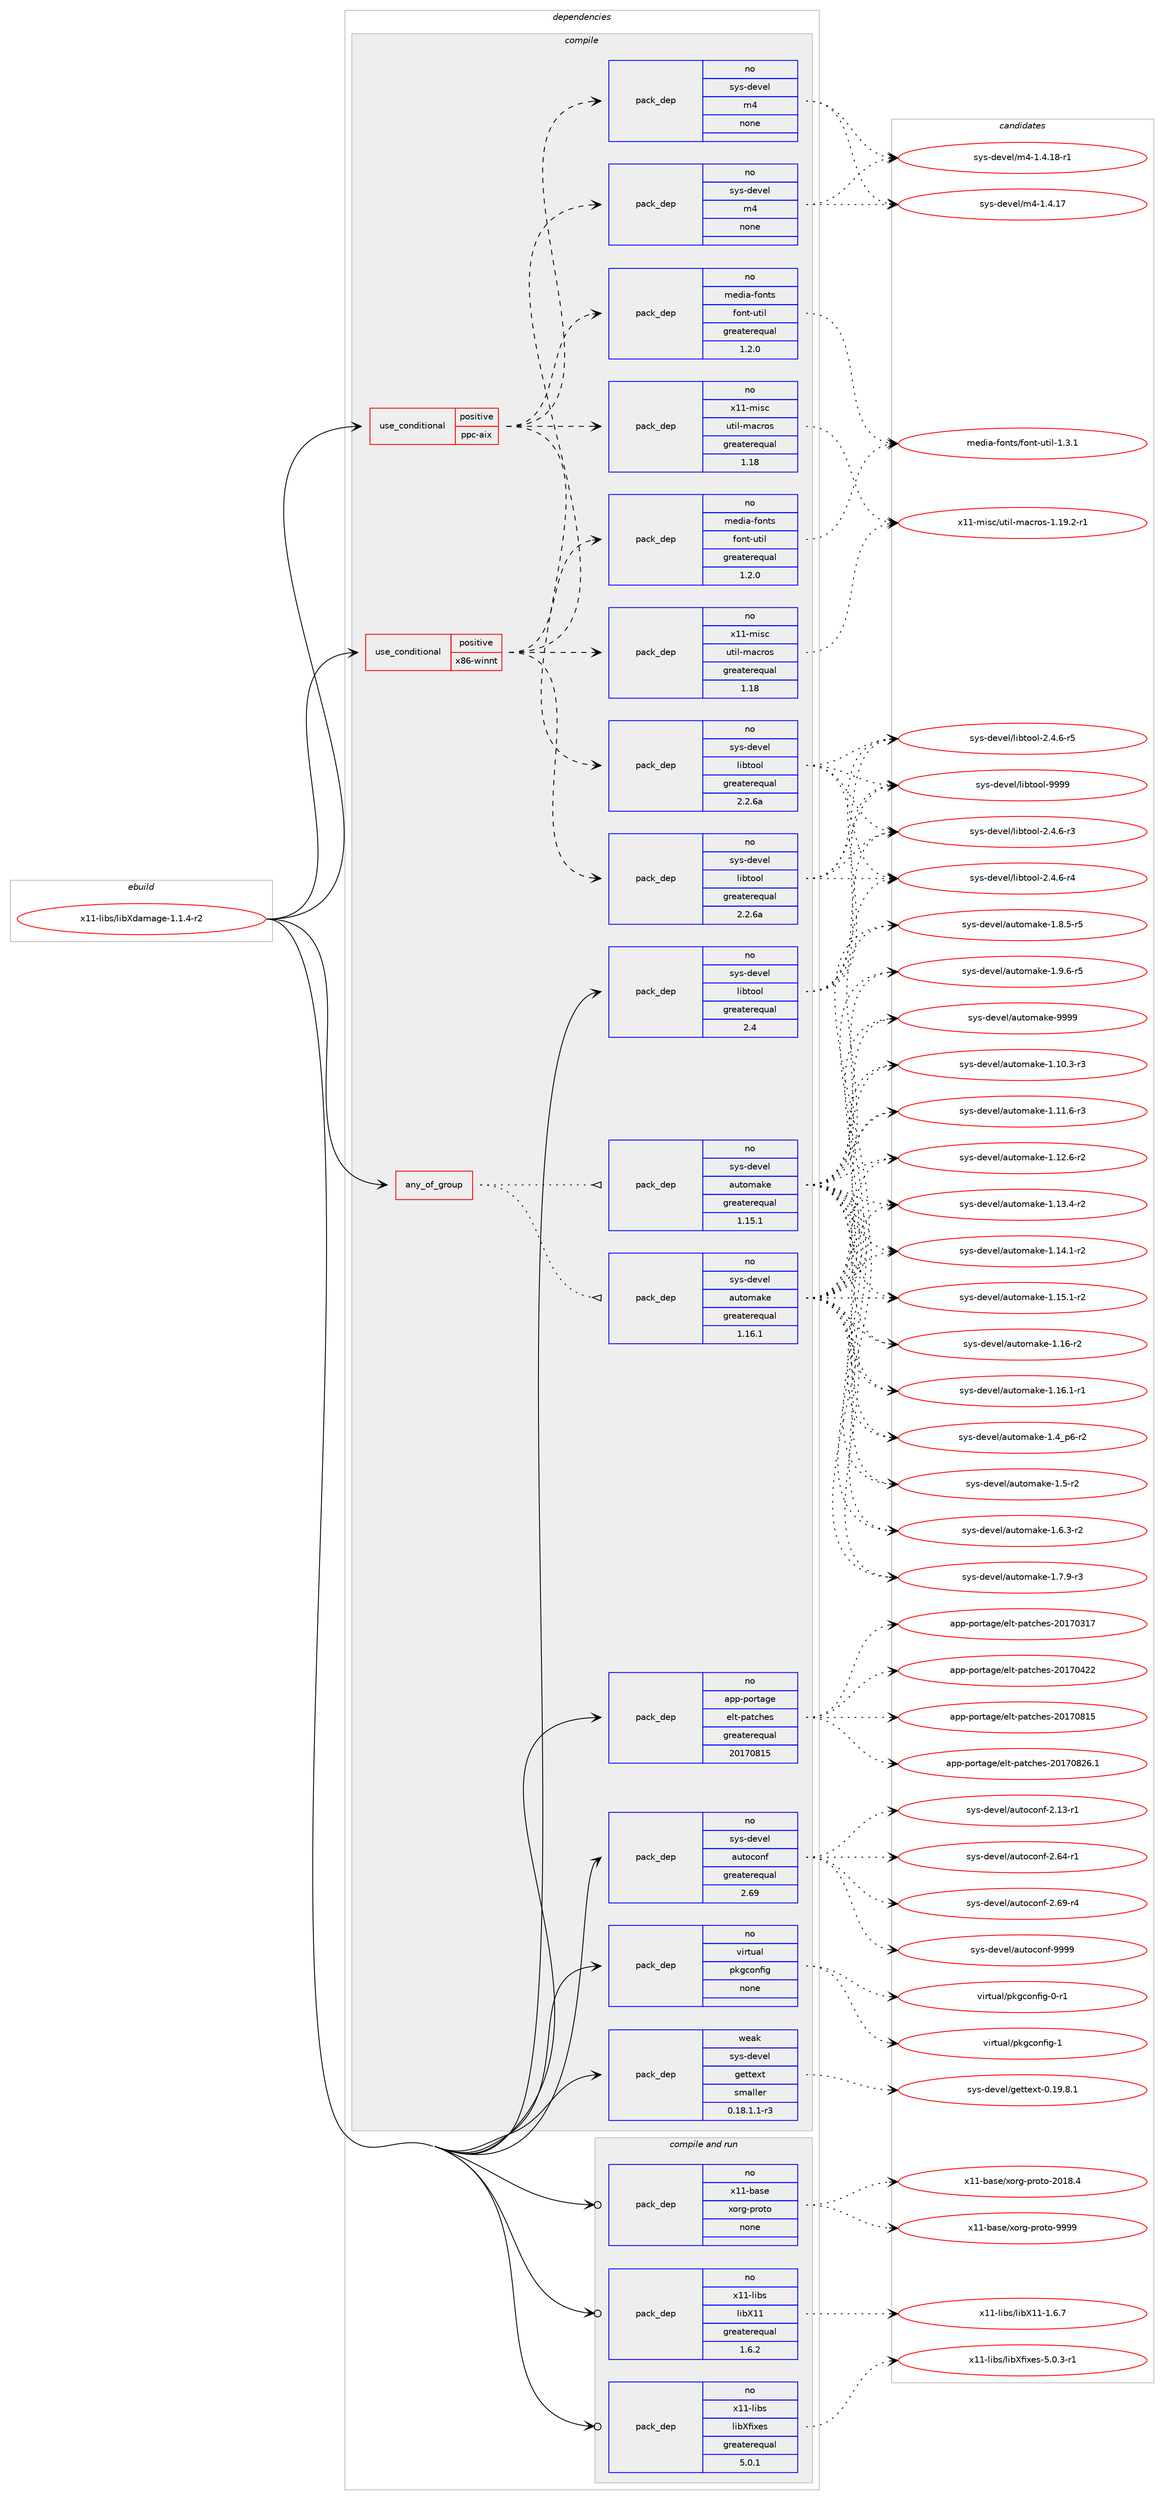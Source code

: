 digraph prolog {

# *************
# Graph options
# *************

newrank=true;
concentrate=true;
compound=true;
graph [rankdir=LR,fontname=Helvetica,fontsize=10,ranksep=1.5];#, ranksep=2.5, nodesep=0.2];
edge  [arrowhead=vee];
node  [fontname=Helvetica,fontsize=10];

# **********
# The ebuild
# **********

subgraph cluster_leftcol {
color=gray;
rank=same;
label=<<i>ebuild</i>>;
id [label="x11-libs/libXdamage-1.1.4-r2", color=red, width=4, href="../x11-libs/libXdamage-1.1.4-r2.svg"];
}

# ****************
# The dependencies
# ****************

subgraph cluster_midcol {
color=gray;
label=<<i>dependencies</i>>;
subgraph cluster_compile {
fillcolor="#eeeeee";
style=filled;
label=<<i>compile</i>>;
subgraph any28534 {
dependency1759451 [label=<<TABLE BORDER="0" CELLBORDER="1" CELLSPACING="0" CELLPADDING="4"><TR><TD CELLPADDING="10">any_of_group</TD></TR></TABLE>>, shape=none, color=red];subgraph pack1263884 {
dependency1759452 [label=<<TABLE BORDER="0" CELLBORDER="1" CELLSPACING="0" CELLPADDING="4" WIDTH="220"><TR><TD ROWSPAN="6" CELLPADDING="30">pack_dep</TD></TR><TR><TD WIDTH="110">no</TD></TR><TR><TD>sys-devel</TD></TR><TR><TD>automake</TD></TR><TR><TD>greaterequal</TD></TR><TR><TD>1.16.1</TD></TR></TABLE>>, shape=none, color=blue];
}
dependency1759451:e -> dependency1759452:w [weight=20,style="dotted",arrowhead="oinv"];
subgraph pack1263885 {
dependency1759453 [label=<<TABLE BORDER="0" CELLBORDER="1" CELLSPACING="0" CELLPADDING="4" WIDTH="220"><TR><TD ROWSPAN="6" CELLPADDING="30">pack_dep</TD></TR><TR><TD WIDTH="110">no</TD></TR><TR><TD>sys-devel</TD></TR><TR><TD>automake</TD></TR><TR><TD>greaterequal</TD></TR><TR><TD>1.15.1</TD></TR></TABLE>>, shape=none, color=blue];
}
dependency1759451:e -> dependency1759453:w [weight=20,style="dotted",arrowhead="oinv"];
}
id:e -> dependency1759451:w [weight=20,style="solid",arrowhead="vee"];
subgraph cond466030 {
dependency1759454 [label=<<TABLE BORDER="0" CELLBORDER="1" CELLSPACING="0" CELLPADDING="4"><TR><TD ROWSPAN="3" CELLPADDING="10">use_conditional</TD></TR><TR><TD>positive</TD></TR><TR><TD>ppc-aix</TD></TR></TABLE>>, shape=none, color=red];
subgraph pack1263886 {
dependency1759455 [label=<<TABLE BORDER="0" CELLBORDER="1" CELLSPACING="0" CELLPADDING="4" WIDTH="220"><TR><TD ROWSPAN="6" CELLPADDING="30">pack_dep</TD></TR><TR><TD WIDTH="110">no</TD></TR><TR><TD>sys-devel</TD></TR><TR><TD>libtool</TD></TR><TR><TD>greaterequal</TD></TR><TR><TD>2.2.6a</TD></TR></TABLE>>, shape=none, color=blue];
}
dependency1759454:e -> dependency1759455:w [weight=20,style="dashed",arrowhead="vee"];
subgraph pack1263887 {
dependency1759456 [label=<<TABLE BORDER="0" CELLBORDER="1" CELLSPACING="0" CELLPADDING="4" WIDTH="220"><TR><TD ROWSPAN="6" CELLPADDING="30">pack_dep</TD></TR><TR><TD WIDTH="110">no</TD></TR><TR><TD>sys-devel</TD></TR><TR><TD>m4</TD></TR><TR><TD>none</TD></TR><TR><TD></TD></TR></TABLE>>, shape=none, color=blue];
}
dependency1759454:e -> dependency1759456:w [weight=20,style="dashed",arrowhead="vee"];
subgraph pack1263888 {
dependency1759457 [label=<<TABLE BORDER="0" CELLBORDER="1" CELLSPACING="0" CELLPADDING="4" WIDTH="220"><TR><TD ROWSPAN="6" CELLPADDING="30">pack_dep</TD></TR><TR><TD WIDTH="110">no</TD></TR><TR><TD>x11-misc</TD></TR><TR><TD>util-macros</TD></TR><TR><TD>greaterequal</TD></TR><TR><TD>1.18</TD></TR></TABLE>>, shape=none, color=blue];
}
dependency1759454:e -> dependency1759457:w [weight=20,style="dashed",arrowhead="vee"];
subgraph pack1263889 {
dependency1759458 [label=<<TABLE BORDER="0" CELLBORDER="1" CELLSPACING="0" CELLPADDING="4" WIDTH="220"><TR><TD ROWSPAN="6" CELLPADDING="30">pack_dep</TD></TR><TR><TD WIDTH="110">no</TD></TR><TR><TD>media-fonts</TD></TR><TR><TD>font-util</TD></TR><TR><TD>greaterequal</TD></TR><TR><TD>1.2.0</TD></TR></TABLE>>, shape=none, color=blue];
}
dependency1759454:e -> dependency1759458:w [weight=20,style="dashed",arrowhead="vee"];
}
id:e -> dependency1759454:w [weight=20,style="solid",arrowhead="vee"];
subgraph cond466031 {
dependency1759459 [label=<<TABLE BORDER="0" CELLBORDER="1" CELLSPACING="0" CELLPADDING="4"><TR><TD ROWSPAN="3" CELLPADDING="10">use_conditional</TD></TR><TR><TD>positive</TD></TR><TR><TD>x86-winnt</TD></TR></TABLE>>, shape=none, color=red];
subgraph pack1263890 {
dependency1759460 [label=<<TABLE BORDER="0" CELLBORDER="1" CELLSPACING="0" CELLPADDING="4" WIDTH="220"><TR><TD ROWSPAN="6" CELLPADDING="30">pack_dep</TD></TR><TR><TD WIDTH="110">no</TD></TR><TR><TD>sys-devel</TD></TR><TR><TD>libtool</TD></TR><TR><TD>greaterequal</TD></TR><TR><TD>2.2.6a</TD></TR></TABLE>>, shape=none, color=blue];
}
dependency1759459:e -> dependency1759460:w [weight=20,style="dashed",arrowhead="vee"];
subgraph pack1263891 {
dependency1759461 [label=<<TABLE BORDER="0" CELLBORDER="1" CELLSPACING="0" CELLPADDING="4" WIDTH="220"><TR><TD ROWSPAN="6" CELLPADDING="30">pack_dep</TD></TR><TR><TD WIDTH="110">no</TD></TR><TR><TD>sys-devel</TD></TR><TR><TD>m4</TD></TR><TR><TD>none</TD></TR><TR><TD></TD></TR></TABLE>>, shape=none, color=blue];
}
dependency1759459:e -> dependency1759461:w [weight=20,style="dashed",arrowhead="vee"];
subgraph pack1263892 {
dependency1759462 [label=<<TABLE BORDER="0" CELLBORDER="1" CELLSPACING="0" CELLPADDING="4" WIDTH="220"><TR><TD ROWSPAN="6" CELLPADDING="30">pack_dep</TD></TR><TR><TD WIDTH="110">no</TD></TR><TR><TD>x11-misc</TD></TR><TR><TD>util-macros</TD></TR><TR><TD>greaterequal</TD></TR><TR><TD>1.18</TD></TR></TABLE>>, shape=none, color=blue];
}
dependency1759459:e -> dependency1759462:w [weight=20,style="dashed",arrowhead="vee"];
subgraph pack1263893 {
dependency1759463 [label=<<TABLE BORDER="0" CELLBORDER="1" CELLSPACING="0" CELLPADDING="4" WIDTH="220"><TR><TD ROWSPAN="6" CELLPADDING="30">pack_dep</TD></TR><TR><TD WIDTH="110">no</TD></TR><TR><TD>media-fonts</TD></TR><TR><TD>font-util</TD></TR><TR><TD>greaterequal</TD></TR><TR><TD>1.2.0</TD></TR></TABLE>>, shape=none, color=blue];
}
dependency1759459:e -> dependency1759463:w [weight=20,style="dashed",arrowhead="vee"];
}
id:e -> dependency1759459:w [weight=20,style="solid",arrowhead="vee"];
subgraph pack1263894 {
dependency1759464 [label=<<TABLE BORDER="0" CELLBORDER="1" CELLSPACING="0" CELLPADDING="4" WIDTH="220"><TR><TD ROWSPAN="6" CELLPADDING="30">pack_dep</TD></TR><TR><TD WIDTH="110">no</TD></TR><TR><TD>app-portage</TD></TR><TR><TD>elt-patches</TD></TR><TR><TD>greaterequal</TD></TR><TR><TD>20170815</TD></TR></TABLE>>, shape=none, color=blue];
}
id:e -> dependency1759464:w [weight=20,style="solid",arrowhead="vee"];
subgraph pack1263895 {
dependency1759465 [label=<<TABLE BORDER="0" CELLBORDER="1" CELLSPACING="0" CELLPADDING="4" WIDTH="220"><TR><TD ROWSPAN="6" CELLPADDING="30">pack_dep</TD></TR><TR><TD WIDTH="110">no</TD></TR><TR><TD>sys-devel</TD></TR><TR><TD>autoconf</TD></TR><TR><TD>greaterequal</TD></TR><TR><TD>2.69</TD></TR></TABLE>>, shape=none, color=blue];
}
id:e -> dependency1759465:w [weight=20,style="solid",arrowhead="vee"];
subgraph pack1263896 {
dependency1759466 [label=<<TABLE BORDER="0" CELLBORDER="1" CELLSPACING="0" CELLPADDING="4" WIDTH="220"><TR><TD ROWSPAN="6" CELLPADDING="30">pack_dep</TD></TR><TR><TD WIDTH="110">no</TD></TR><TR><TD>sys-devel</TD></TR><TR><TD>libtool</TD></TR><TR><TD>greaterequal</TD></TR><TR><TD>2.4</TD></TR></TABLE>>, shape=none, color=blue];
}
id:e -> dependency1759466:w [weight=20,style="solid",arrowhead="vee"];
subgraph pack1263897 {
dependency1759467 [label=<<TABLE BORDER="0" CELLBORDER="1" CELLSPACING="0" CELLPADDING="4" WIDTH="220"><TR><TD ROWSPAN="6" CELLPADDING="30">pack_dep</TD></TR><TR><TD WIDTH="110">no</TD></TR><TR><TD>virtual</TD></TR><TR><TD>pkgconfig</TD></TR><TR><TD>none</TD></TR><TR><TD></TD></TR></TABLE>>, shape=none, color=blue];
}
id:e -> dependency1759467:w [weight=20,style="solid",arrowhead="vee"];
subgraph pack1263898 {
dependency1759468 [label=<<TABLE BORDER="0" CELLBORDER="1" CELLSPACING="0" CELLPADDING="4" WIDTH="220"><TR><TD ROWSPAN="6" CELLPADDING="30">pack_dep</TD></TR><TR><TD WIDTH="110">weak</TD></TR><TR><TD>sys-devel</TD></TR><TR><TD>gettext</TD></TR><TR><TD>smaller</TD></TR><TR><TD>0.18.1.1-r3</TD></TR></TABLE>>, shape=none, color=blue];
}
id:e -> dependency1759468:w [weight=20,style="solid",arrowhead="vee"];
}
subgraph cluster_compileandrun {
fillcolor="#eeeeee";
style=filled;
label=<<i>compile and run</i>>;
subgraph pack1263899 {
dependency1759469 [label=<<TABLE BORDER="0" CELLBORDER="1" CELLSPACING="0" CELLPADDING="4" WIDTH="220"><TR><TD ROWSPAN="6" CELLPADDING="30">pack_dep</TD></TR><TR><TD WIDTH="110">no</TD></TR><TR><TD>x11-base</TD></TR><TR><TD>xorg-proto</TD></TR><TR><TD>none</TD></TR><TR><TD></TD></TR></TABLE>>, shape=none, color=blue];
}
id:e -> dependency1759469:w [weight=20,style="solid",arrowhead="odotvee"];
subgraph pack1263900 {
dependency1759470 [label=<<TABLE BORDER="0" CELLBORDER="1" CELLSPACING="0" CELLPADDING="4" WIDTH="220"><TR><TD ROWSPAN="6" CELLPADDING="30">pack_dep</TD></TR><TR><TD WIDTH="110">no</TD></TR><TR><TD>x11-libs</TD></TR><TR><TD>libX11</TD></TR><TR><TD>greaterequal</TD></TR><TR><TD>1.6.2</TD></TR></TABLE>>, shape=none, color=blue];
}
id:e -> dependency1759470:w [weight=20,style="solid",arrowhead="odotvee"];
subgraph pack1263901 {
dependency1759471 [label=<<TABLE BORDER="0" CELLBORDER="1" CELLSPACING="0" CELLPADDING="4" WIDTH="220"><TR><TD ROWSPAN="6" CELLPADDING="30">pack_dep</TD></TR><TR><TD WIDTH="110">no</TD></TR><TR><TD>x11-libs</TD></TR><TR><TD>libXfixes</TD></TR><TR><TD>greaterequal</TD></TR><TR><TD>5.0.1</TD></TR></TABLE>>, shape=none, color=blue];
}
id:e -> dependency1759471:w [weight=20,style="solid",arrowhead="odotvee"];
}
subgraph cluster_run {
fillcolor="#eeeeee";
style=filled;
label=<<i>run</i>>;
}
}

# **************
# The candidates
# **************

subgraph cluster_choices {
rank=same;
color=gray;
label=<<i>candidates</i>>;

subgraph choice1263884 {
color=black;
nodesep=1;
choice11512111545100101118101108479711711611110997107101454946494846514511451 [label="sys-devel/automake-1.10.3-r3", color=red, width=4,href="../sys-devel/automake-1.10.3-r3.svg"];
choice11512111545100101118101108479711711611110997107101454946494946544511451 [label="sys-devel/automake-1.11.6-r3", color=red, width=4,href="../sys-devel/automake-1.11.6-r3.svg"];
choice11512111545100101118101108479711711611110997107101454946495046544511450 [label="sys-devel/automake-1.12.6-r2", color=red, width=4,href="../sys-devel/automake-1.12.6-r2.svg"];
choice11512111545100101118101108479711711611110997107101454946495146524511450 [label="sys-devel/automake-1.13.4-r2", color=red, width=4,href="../sys-devel/automake-1.13.4-r2.svg"];
choice11512111545100101118101108479711711611110997107101454946495246494511450 [label="sys-devel/automake-1.14.1-r2", color=red, width=4,href="../sys-devel/automake-1.14.1-r2.svg"];
choice11512111545100101118101108479711711611110997107101454946495346494511450 [label="sys-devel/automake-1.15.1-r2", color=red, width=4,href="../sys-devel/automake-1.15.1-r2.svg"];
choice1151211154510010111810110847971171161111099710710145494649544511450 [label="sys-devel/automake-1.16-r2", color=red, width=4,href="../sys-devel/automake-1.16-r2.svg"];
choice11512111545100101118101108479711711611110997107101454946495446494511449 [label="sys-devel/automake-1.16.1-r1", color=red, width=4,href="../sys-devel/automake-1.16.1-r1.svg"];
choice115121115451001011181011084797117116111109971071014549465295112544511450 [label="sys-devel/automake-1.4_p6-r2", color=red, width=4,href="../sys-devel/automake-1.4_p6-r2.svg"];
choice11512111545100101118101108479711711611110997107101454946534511450 [label="sys-devel/automake-1.5-r2", color=red, width=4,href="../sys-devel/automake-1.5-r2.svg"];
choice115121115451001011181011084797117116111109971071014549465446514511450 [label="sys-devel/automake-1.6.3-r2", color=red, width=4,href="../sys-devel/automake-1.6.3-r2.svg"];
choice115121115451001011181011084797117116111109971071014549465546574511451 [label="sys-devel/automake-1.7.9-r3", color=red, width=4,href="../sys-devel/automake-1.7.9-r3.svg"];
choice115121115451001011181011084797117116111109971071014549465646534511453 [label="sys-devel/automake-1.8.5-r5", color=red, width=4,href="../sys-devel/automake-1.8.5-r5.svg"];
choice115121115451001011181011084797117116111109971071014549465746544511453 [label="sys-devel/automake-1.9.6-r5", color=red, width=4,href="../sys-devel/automake-1.9.6-r5.svg"];
choice115121115451001011181011084797117116111109971071014557575757 [label="sys-devel/automake-9999", color=red, width=4,href="../sys-devel/automake-9999.svg"];
dependency1759452:e -> choice11512111545100101118101108479711711611110997107101454946494846514511451:w [style=dotted,weight="100"];
dependency1759452:e -> choice11512111545100101118101108479711711611110997107101454946494946544511451:w [style=dotted,weight="100"];
dependency1759452:e -> choice11512111545100101118101108479711711611110997107101454946495046544511450:w [style=dotted,weight="100"];
dependency1759452:e -> choice11512111545100101118101108479711711611110997107101454946495146524511450:w [style=dotted,weight="100"];
dependency1759452:e -> choice11512111545100101118101108479711711611110997107101454946495246494511450:w [style=dotted,weight="100"];
dependency1759452:e -> choice11512111545100101118101108479711711611110997107101454946495346494511450:w [style=dotted,weight="100"];
dependency1759452:e -> choice1151211154510010111810110847971171161111099710710145494649544511450:w [style=dotted,weight="100"];
dependency1759452:e -> choice11512111545100101118101108479711711611110997107101454946495446494511449:w [style=dotted,weight="100"];
dependency1759452:e -> choice115121115451001011181011084797117116111109971071014549465295112544511450:w [style=dotted,weight="100"];
dependency1759452:e -> choice11512111545100101118101108479711711611110997107101454946534511450:w [style=dotted,weight="100"];
dependency1759452:e -> choice115121115451001011181011084797117116111109971071014549465446514511450:w [style=dotted,weight="100"];
dependency1759452:e -> choice115121115451001011181011084797117116111109971071014549465546574511451:w [style=dotted,weight="100"];
dependency1759452:e -> choice115121115451001011181011084797117116111109971071014549465646534511453:w [style=dotted,weight="100"];
dependency1759452:e -> choice115121115451001011181011084797117116111109971071014549465746544511453:w [style=dotted,weight="100"];
dependency1759452:e -> choice115121115451001011181011084797117116111109971071014557575757:w [style=dotted,weight="100"];
}
subgraph choice1263885 {
color=black;
nodesep=1;
choice11512111545100101118101108479711711611110997107101454946494846514511451 [label="sys-devel/automake-1.10.3-r3", color=red, width=4,href="../sys-devel/automake-1.10.3-r3.svg"];
choice11512111545100101118101108479711711611110997107101454946494946544511451 [label="sys-devel/automake-1.11.6-r3", color=red, width=4,href="../sys-devel/automake-1.11.6-r3.svg"];
choice11512111545100101118101108479711711611110997107101454946495046544511450 [label="sys-devel/automake-1.12.6-r2", color=red, width=4,href="../sys-devel/automake-1.12.6-r2.svg"];
choice11512111545100101118101108479711711611110997107101454946495146524511450 [label="sys-devel/automake-1.13.4-r2", color=red, width=4,href="../sys-devel/automake-1.13.4-r2.svg"];
choice11512111545100101118101108479711711611110997107101454946495246494511450 [label="sys-devel/automake-1.14.1-r2", color=red, width=4,href="../sys-devel/automake-1.14.1-r2.svg"];
choice11512111545100101118101108479711711611110997107101454946495346494511450 [label="sys-devel/automake-1.15.1-r2", color=red, width=4,href="../sys-devel/automake-1.15.1-r2.svg"];
choice1151211154510010111810110847971171161111099710710145494649544511450 [label="sys-devel/automake-1.16-r2", color=red, width=4,href="../sys-devel/automake-1.16-r2.svg"];
choice11512111545100101118101108479711711611110997107101454946495446494511449 [label="sys-devel/automake-1.16.1-r1", color=red, width=4,href="../sys-devel/automake-1.16.1-r1.svg"];
choice115121115451001011181011084797117116111109971071014549465295112544511450 [label="sys-devel/automake-1.4_p6-r2", color=red, width=4,href="../sys-devel/automake-1.4_p6-r2.svg"];
choice11512111545100101118101108479711711611110997107101454946534511450 [label="sys-devel/automake-1.5-r2", color=red, width=4,href="../sys-devel/automake-1.5-r2.svg"];
choice115121115451001011181011084797117116111109971071014549465446514511450 [label="sys-devel/automake-1.6.3-r2", color=red, width=4,href="../sys-devel/automake-1.6.3-r2.svg"];
choice115121115451001011181011084797117116111109971071014549465546574511451 [label="sys-devel/automake-1.7.9-r3", color=red, width=4,href="../sys-devel/automake-1.7.9-r3.svg"];
choice115121115451001011181011084797117116111109971071014549465646534511453 [label="sys-devel/automake-1.8.5-r5", color=red, width=4,href="../sys-devel/automake-1.8.5-r5.svg"];
choice115121115451001011181011084797117116111109971071014549465746544511453 [label="sys-devel/automake-1.9.6-r5", color=red, width=4,href="../sys-devel/automake-1.9.6-r5.svg"];
choice115121115451001011181011084797117116111109971071014557575757 [label="sys-devel/automake-9999", color=red, width=4,href="../sys-devel/automake-9999.svg"];
dependency1759453:e -> choice11512111545100101118101108479711711611110997107101454946494846514511451:w [style=dotted,weight="100"];
dependency1759453:e -> choice11512111545100101118101108479711711611110997107101454946494946544511451:w [style=dotted,weight="100"];
dependency1759453:e -> choice11512111545100101118101108479711711611110997107101454946495046544511450:w [style=dotted,weight="100"];
dependency1759453:e -> choice11512111545100101118101108479711711611110997107101454946495146524511450:w [style=dotted,weight="100"];
dependency1759453:e -> choice11512111545100101118101108479711711611110997107101454946495246494511450:w [style=dotted,weight="100"];
dependency1759453:e -> choice11512111545100101118101108479711711611110997107101454946495346494511450:w [style=dotted,weight="100"];
dependency1759453:e -> choice1151211154510010111810110847971171161111099710710145494649544511450:w [style=dotted,weight="100"];
dependency1759453:e -> choice11512111545100101118101108479711711611110997107101454946495446494511449:w [style=dotted,weight="100"];
dependency1759453:e -> choice115121115451001011181011084797117116111109971071014549465295112544511450:w [style=dotted,weight="100"];
dependency1759453:e -> choice11512111545100101118101108479711711611110997107101454946534511450:w [style=dotted,weight="100"];
dependency1759453:e -> choice115121115451001011181011084797117116111109971071014549465446514511450:w [style=dotted,weight="100"];
dependency1759453:e -> choice115121115451001011181011084797117116111109971071014549465546574511451:w [style=dotted,weight="100"];
dependency1759453:e -> choice115121115451001011181011084797117116111109971071014549465646534511453:w [style=dotted,weight="100"];
dependency1759453:e -> choice115121115451001011181011084797117116111109971071014549465746544511453:w [style=dotted,weight="100"];
dependency1759453:e -> choice115121115451001011181011084797117116111109971071014557575757:w [style=dotted,weight="100"];
}
subgraph choice1263886 {
color=black;
nodesep=1;
choice1151211154510010111810110847108105981161111111084550465246544511451 [label="sys-devel/libtool-2.4.6-r3", color=red, width=4,href="../sys-devel/libtool-2.4.6-r3.svg"];
choice1151211154510010111810110847108105981161111111084550465246544511452 [label="sys-devel/libtool-2.4.6-r4", color=red, width=4,href="../sys-devel/libtool-2.4.6-r4.svg"];
choice1151211154510010111810110847108105981161111111084550465246544511453 [label="sys-devel/libtool-2.4.6-r5", color=red, width=4,href="../sys-devel/libtool-2.4.6-r5.svg"];
choice1151211154510010111810110847108105981161111111084557575757 [label="sys-devel/libtool-9999", color=red, width=4,href="../sys-devel/libtool-9999.svg"];
dependency1759455:e -> choice1151211154510010111810110847108105981161111111084550465246544511451:w [style=dotted,weight="100"];
dependency1759455:e -> choice1151211154510010111810110847108105981161111111084550465246544511452:w [style=dotted,weight="100"];
dependency1759455:e -> choice1151211154510010111810110847108105981161111111084550465246544511453:w [style=dotted,weight="100"];
dependency1759455:e -> choice1151211154510010111810110847108105981161111111084557575757:w [style=dotted,weight="100"];
}
subgraph choice1263887 {
color=black;
nodesep=1;
choice11512111545100101118101108471095245494652464955 [label="sys-devel/m4-1.4.17", color=red, width=4,href="../sys-devel/m4-1.4.17.svg"];
choice115121115451001011181011084710952454946524649564511449 [label="sys-devel/m4-1.4.18-r1", color=red, width=4,href="../sys-devel/m4-1.4.18-r1.svg"];
dependency1759456:e -> choice11512111545100101118101108471095245494652464955:w [style=dotted,weight="100"];
dependency1759456:e -> choice115121115451001011181011084710952454946524649564511449:w [style=dotted,weight="100"];
}
subgraph choice1263888 {
color=black;
nodesep=1;
choice1204949451091051159947117116105108451099799114111115454946495746504511449 [label="x11-misc/util-macros-1.19.2-r1", color=red, width=4,href="../x11-misc/util-macros-1.19.2-r1.svg"];
dependency1759457:e -> choice1204949451091051159947117116105108451099799114111115454946495746504511449:w [style=dotted,weight="100"];
}
subgraph choice1263889 {
color=black;
nodesep=1;
choice10910110010597451021111101161154710211111011645117116105108454946514649 [label="media-fonts/font-util-1.3.1", color=red, width=4,href="../media-fonts/font-util-1.3.1.svg"];
dependency1759458:e -> choice10910110010597451021111101161154710211111011645117116105108454946514649:w [style=dotted,weight="100"];
}
subgraph choice1263890 {
color=black;
nodesep=1;
choice1151211154510010111810110847108105981161111111084550465246544511451 [label="sys-devel/libtool-2.4.6-r3", color=red, width=4,href="../sys-devel/libtool-2.4.6-r3.svg"];
choice1151211154510010111810110847108105981161111111084550465246544511452 [label="sys-devel/libtool-2.4.6-r4", color=red, width=4,href="../sys-devel/libtool-2.4.6-r4.svg"];
choice1151211154510010111810110847108105981161111111084550465246544511453 [label="sys-devel/libtool-2.4.6-r5", color=red, width=4,href="../sys-devel/libtool-2.4.6-r5.svg"];
choice1151211154510010111810110847108105981161111111084557575757 [label="sys-devel/libtool-9999", color=red, width=4,href="../sys-devel/libtool-9999.svg"];
dependency1759460:e -> choice1151211154510010111810110847108105981161111111084550465246544511451:w [style=dotted,weight="100"];
dependency1759460:e -> choice1151211154510010111810110847108105981161111111084550465246544511452:w [style=dotted,weight="100"];
dependency1759460:e -> choice1151211154510010111810110847108105981161111111084550465246544511453:w [style=dotted,weight="100"];
dependency1759460:e -> choice1151211154510010111810110847108105981161111111084557575757:w [style=dotted,weight="100"];
}
subgraph choice1263891 {
color=black;
nodesep=1;
choice11512111545100101118101108471095245494652464955 [label="sys-devel/m4-1.4.17", color=red, width=4,href="../sys-devel/m4-1.4.17.svg"];
choice115121115451001011181011084710952454946524649564511449 [label="sys-devel/m4-1.4.18-r1", color=red, width=4,href="../sys-devel/m4-1.4.18-r1.svg"];
dependency1759461:e -> choice11512111545100101118101108471095245494652464955:w [style=dotted,weight="100"];
dependency1759461:e -> choice115121115451001011181011084710952454946524649564511449:w [style=dotted,weight="100"];
}
subgraph choice1263892 {
color=black;
nodesep=1;
choice1204949451091051159947117116105108451099799114111115454946495746504511449 [label="x11-misc/util-macros-1.19.2-r1", color=red, width=4,href="../x11-misc/util-macros-1.19.2-r1.svg"];
dependency1759462:e -> choice1204949451091051159947117116105108451099799114111115454946495746504511449:w [style=dotted,weight="100"];
}
subgraph choice1263893 {
color=black;
nodesep=1;
choice10910110010597451021111101161154710211111011645117116105108454946514649 [label="media-fonts/font-util-1.3.1", color=red, width=4,href="../media-fonts/font-util-1.3.1.svg"];
dependency1759463:e -> choice10910110010597451021111101161154710211111011645117116105108454946514649:w [style=dotted,weight="100"];
}
subgraph choice1263894 {
color=black;
nodesep=1;
choice97112112451121111141169710310147101108116451129711699104101115455048495548514955 [label="app-portage/elt-patches-20170317", color=red, width=4,href="../app-portage/elt-patches-20170317.svg"];
choice97112112451121111141169710310147101108116451129711699104101115455048495548525050 [label="app-portage/elt-patches-20170422", color=red, width=4,href="../app-portage/elt-patches-20170422.svg"];
choice97112112451121111141169710310147101108116451129711699104101115455048495548564953 [label="app-portage/elt-patches-20170815", color=red, width=4,href="../app-portage/elt-patches-20170815.svg"];
choice971121124511211111411697103101471011081164511297116991041011154550484955485650544649 [label="app-portage/elt-patches-20170826.1", color=red, width=4,href="../app-portage/elt-patches-20170826.1.svg"];
dependency1759464:e -> choice97112112451121111141169710310147101108116451129711699104101115455048495548514955:w [style=dotted,weight="100"];
dependency1759464:e -> choice97112112451121111141169710310147101108116451129711699104101115455048495548525050:w [style=dotted,weight="100"];
dependency1759464:e -> choice97112112451121111141169710310147101108116451129711699104101115455048495548564953:w [style=dotted,weight="100"];
dependency1759464:e -> choice971121124511211111411697103101471011081164511297116991041011154550484955485650544649:w [style=dotted,weight="100"];
}
subgraph choice1263895 {
color=black;
nodesep=1;
choice1151211154510010111810110847971171161119911111010245504649514511449 [label="sys-devel/autoconf-2.13-r1", color=red, width=4,href="../sys-devel/autoconf-2.13-r1.svg"];
choice1151211154510010111810110847971171161119911111010245504654524511449 [label="sys-devel/autoconf-2.64-r1", color=red, width=4,href="../sys-devel/autoconf-2.64-r1.svg"];
choice1151211154510010111810110847971171161119911111010245504654574511452 [label="sys-devel/autoconf-2.69-r4", color=red, width=4,href="../sys-devel/autoconf-2.69-r4.svg"];
choice115121115451001011181011084797117116111991111101024557575757 [label="sys-devel/autoconf-9999", color=red, width=4,href="../sys-devel/autoconf-9999.svg"];
dependency1759465:e -> choice1151211154510010111810110847971171161119911111010245504649514511449:w [style=dotted,weight="100"];
dependency1759465:e -> choice1151211154510010111810110847971171161119911111010245504654524511449:w [style=dotted,weight="100"];
dependency1759465:e -> choice1151211154510010111810110847971171161119911111010245504654574511452:w [style=dotted,weight="100"];
dependency1759465:e -> choice115121115451001011181011084797117116111991111101024557575757:w [style=dotted,weight="100"];
}
subgraph choice1263896 {
color=black;
nodesep=1;
choice1151211154510010111810110847108105981161111111084550465246544511451 [label="sys-devel/libtool-2.4.6-r3", color=red, width=4,href="../sys-devel/libtool-2.4.6-r3.svg"];
choice1151211154510010111810110847108105981161111111084550465246544511452 [label="sys-devel/libtool-2.4.6-r4", color=red, width=4,href="../sys-devel/libtool-2.4.6-r4.svg"];
choice1151211154510010111810110847108105981161111111084550465246544511453 [label="sys-devel/libtool-2.4.6-r5", color=red, width=4,href="../sys-devel/libtool-2.4.6-r5.svg"];
choice1151211154510010111810110847108105981161111111084557575757 [label="sys-devel/libtool-9999", color=red, width=4,href="../sys-devel/libtool-9999.svg"];
dependency1759466:e -> choice1151211154510010111810110847108105981161111111084550465246544511451:w [style=dotted,weight="100"];
dependency1759466:e -> choice1151211154510010111810110847108105981161111111084550465246544511452:w [style=dotted,weight="100"];
dependency1759466:e -> choice1151211154510010111810110847108105981161111111084550465246544511453:w [style=dotted,weight="100"];
dependency1759466:e -> choice1151211154510010111810110847108105981161111111084557575757:w [style=dotted,weight="100"];
}
subgraph choice1263897 {
color=black;
nodesep=1;
choice11810511411611797108471121071039911111010210510345484511449 [label="virtual/pkgconfig-0-r1", color=red, width=4,href="../virtual/pkgconfig-0-r1.svg"];
choice1181051141161179710847112107103991111101021051034549 [label="virtual/pkgconfig-1", color=red, width=4,href="../virtual/pkgconfig-1.svg"];
dependency1759467:e -> choice11810511411611797108471121071039911111010210510345484511449:w [style=dotted,weight="100"];
dependency1759467:e -> choice1181051141161179710847112107103991111101021051034549:w [style=dotted,weight="100"];
}
subgraph choice1263898 {
color=black;
nodesep=1;
choice1151211154510010111810110847103101116116101120116454846495746564649 [label="sys-devel/gettext-0.19.8.1", color=red, width=4,href="../sys-devel/gettext-0.19.8.1.svg"];
dependency1759468:e -> choice1151211154510010111810110847103101116116101120116454846495746564649:w [style=dotted,weight="100"];
}
subgraph choice1263899 {
color=black;
nodesep=1;
choice1204949459897115101471201111141034511211411111611145504849564652 [label="x11-base/xorg-proto-2018.4", color=red, width=4,href="../x11-base/xorg-proto-2018.4.svg"];
choice120494945989711510147120111114103451121141111161114557575757 [label="x11-base/xorg-proto-9999", color=red, width=4,href="../x11-base/xorg-proto-9999.svg"];
dependency1759469:e -> choice1204949459897115101471201111141034511211411111611145504849564652:w [style=dotted,weight="100"];
dependency1759469:e -> choice120494945989711510147120111114103451121141111161114557575757:w [style=dotted,weight="100"];
}
subgraph choice1263900 {
color=black;
nodesep=1;
choice120494945108105981154710810598884949454946544655 [label="x11-libs/libX11-1.6.7", color=red, width=4,href="../x11-libs/libX11-1.6.7.svg"];
dependency1759470:e -> choice120494945108105981154710810598884949454946544655:w [style=dotted,weight="100"];
}
subgraph choice1263901 {
color=black;
nodesep=1;
choice120494945108105981154710810598881021051201011154553464846514511449 [label="x11-libs/libXfixes-5.0.3-r1", color=red, width=4,href="../x11-libs/libXfixes-5.0.3-r1.svg"];
dependency1759471:e -> choice120494945108105981154710810598881021051201011154553464846514511449:w [style=dotted,weight="100"];
}
}

}
